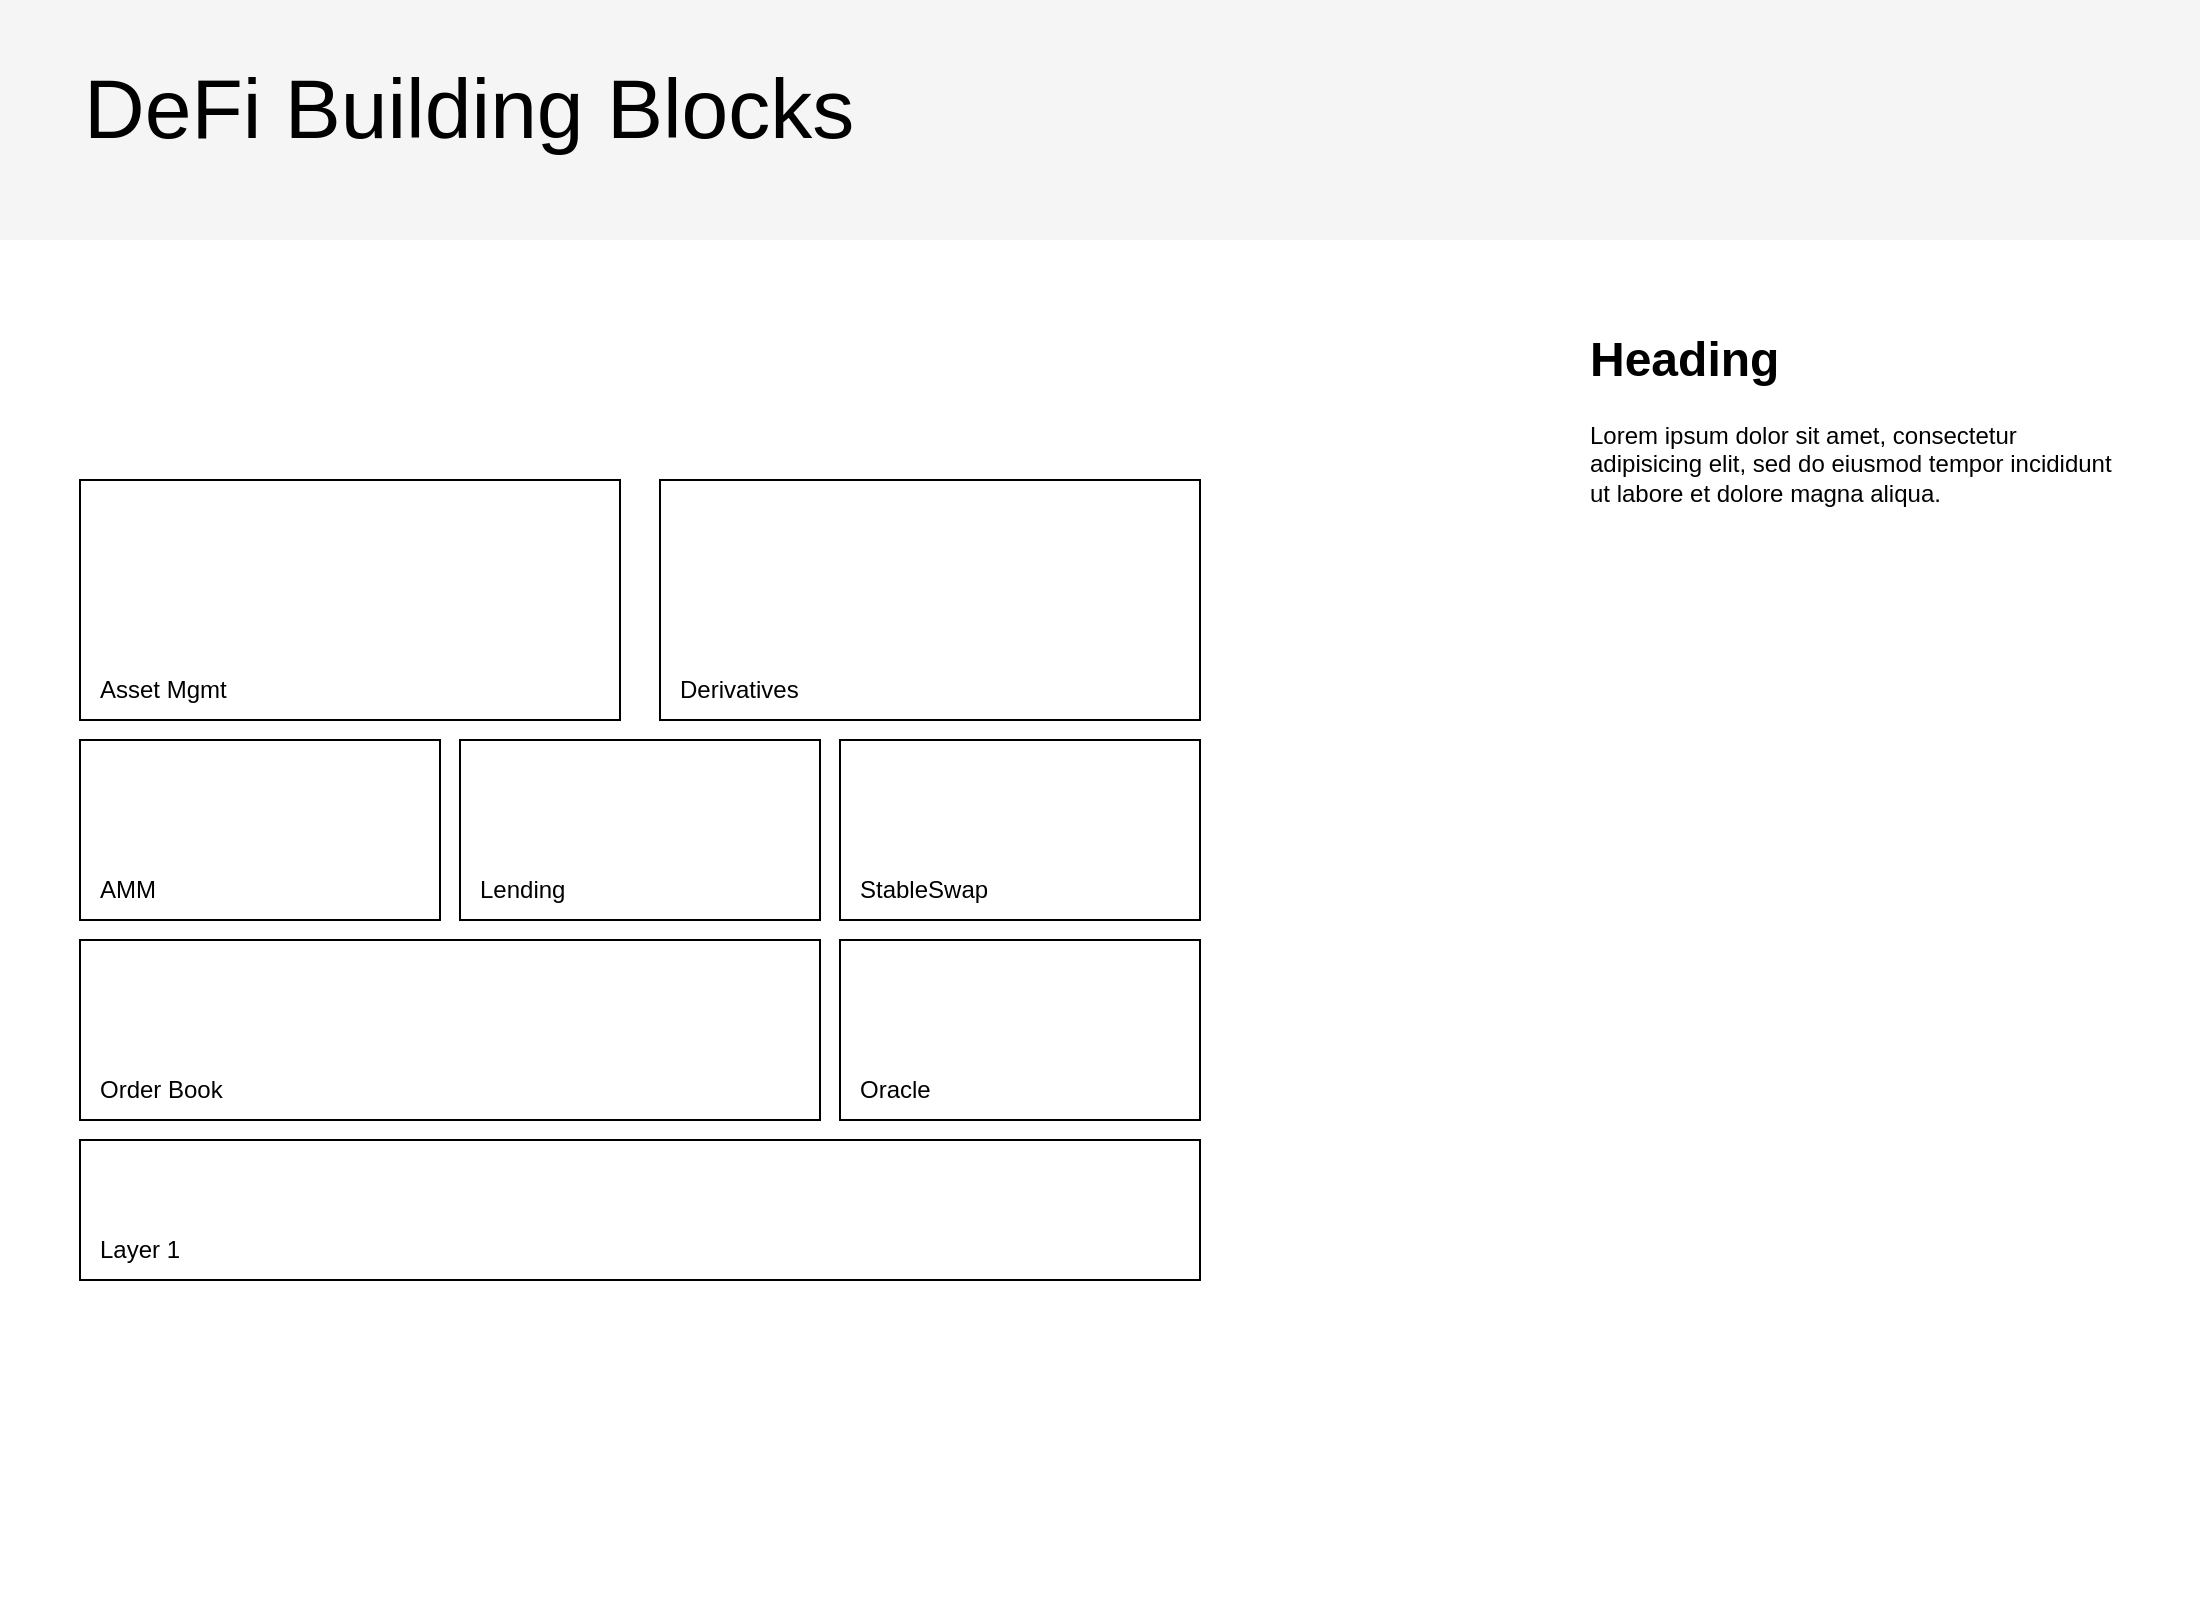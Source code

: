 <mxfile version="16.1.0" type="github">
  <diagram id="8VwZFZ9zexfBooK9MFbY" name="Defi-Building-Blocks">
    <mxGraphModel dx="1673" dy="929" grid="1" gridSize="10" guides="1" tooltips="1" connect="1" arrows="1" fold="1" page="1" pageScale="1" pageWidth="1100" pageHeight="850" math="0" shadow="0">
      <root>
        <mxCell id="0" />
        <mxCell id="1" parent="0" />
        <mxCell id="vzfJL-W1l42EQh61Vusk-14" value="" style="rounded=0;whiteSpace=wrap;html=1;" vertex="1" parent="1">
          <mxGeometry x="230" y="370" width="180" height="90" as="geometry" />
        </mxCell>
        <mxCell id="vzfJL-W1l42EQh61Vusk-1" value="" style="rounded=0;whiteSpace=wrap;html=1;" vertex="1" parent="1">
          <mxGeometry x="40" y="570" width="560" height="70" as="geometry" />
        </mxCell>
        <mxCell id="vzfJL-W1l42EQh61Vusk-2" value="" style="rounded=0;whiteSpace=wrap;html=1;" vertex="1" parent="1">
          <mxGeometry x="40" y="470" width="370" height="90" as="geometry" />
        </mxCell>
        <mxCell id="vzfJL-W1l42EQh61Vusk-3" value="" style="rounded=0;whiteSpace=wrap;html=1;" vertex="1" parent="1">
          <mxGeometry x="420" y="470" width="180" height="90" as="geometry" />
        </mxCell>
        <mxCell id="vzfJL-W1l42EQh61Vusk-4" value="" style="rounded=0;whiteSpace=wrap;html=1;" vertex="1" parent="1">
          <mxGeometry x="40" y="370" width="180" height="90" as="geometry" />
        </mxCell>
        <mxCell id="vzfJL-W1l42EQh61Vusk-5" value="" style="rounded=0;whiteSpace=wrap;html=1;" vertex="1" parent="1">
          <mxGeometry x="40" y="240" width="270" height="120" as="geometry" />
        </mxCell>
        <mxCell id="vzfJL-W1l42EQh61Vusk-6" value="" style="rounded=0;whiteSpace=wrap;html=1;fillColor=#f5f5f5;fontColor=#333333;strokeColor=none;" vertex="1" parent="1">
          <mxGeometry width="1100" height="120" as="geometry" />
        </mxCell>
        <mxCell id="vzfJL-W1l42EQh61Vusk-7" value="&lt;h1&gt;Heading&lt;/h1&gt;&lt;p&gt;Lorem ipsum dolor sit amet, consectetur adipisicing elit, sed do eiusmod tempor incididunt ut labore et dolore magna aliqua.&lt;/p&gt;" style="text;html=1;strokeColor=none;fillColor=none;spacing=5;spacingTop=-20;whiteSpace=wrap;overflow=hidden;rounded=0;" vertex="1" parent="1">
          <mxGeometry x="790" y="160" width="280" height="640" as="geometry" />
        </mxCell>
        <mxCell id="vzfJL-W1l42EQh61Vusk-9" value="DeFi Building Blocks" style="text;html=1;strokeColor=none;fillColor=none;align=left;verticalAlign=middle;whiteSpace=wrap;rounded=0;fontSize=42;" vertex="1" parent="1">
          <mxGeometry x="40" y="40" width="400" height="30" as="geometry" />
        </mxCell>
        <mxCell id="vzfJL-W1l42EQh61Vusk-10" value="Layer 1" style="text;html=1;strokeColor=none;fillColor=none;align=left;verticalAlign=middle;whiteSpace=wrap;rounded=0;fontSize=12;spacingLeft=8;" vertex="1" parent="1">
          <mxGeometry x="40" y="610" width="80" height="30" as="geometry" />
        </mxCell>
        <mxCell id="vzfJL-W1l42EQh61Vusk-11" value="Order Book" style="text;html=1;strokeColor=none;fillColor=none;align=left;verticalAlign=middle;whiteSpace=wrap;rounded=0;fontSize=12;spacingLeft=8;" vertex="1" parent="1">
          <mxGeometry x="40" y="530" width="120" height="30" as="geometry" />
        </mxCell>
        <mxCell id="vzfJL-W1l42EQh61Vusk-12" value="Oracle" style="text;html=1;strokeColor=none;fillColor=none;align=left;verticalAlign=middle;whiteSpace=wrap;rounded=0;fontSize=12;spacingLeft=8;" vertex="1" parent="1">
          <mxGeometry x="420" y="530" width="80" height="30" as="geometry" />
        </mxCell>
        <mxCell id="vzfJL-W1l42EQh61Vusk-13" value="Lending" style="text;html=1;strokeColor=none;fillColor=none;align=left;verticalAlign=middle;whiteSpace=wrap;rounded=0;fontSize=12;spacingLeft=8;" vertex="1" parent="1">
          <mxGeometry x="230" y="430" width="80" height="30" as="geometry" />
        </mxCell>
        <mxCell id="vzfJL-W1l42EQh61Vusk-15" value="" style="rounded=0;whiteSpace=wrap;html=1;" vertex="1" parent="1">
          <mxGeometry x="420" y="370" width="180" height="90" as="geometry" />
        </mxCell>
        <mxCell id="vzfJL-W1l42EQh61Vusk-16" value="AMM" style="text;html=1;strokeColor=none;fillColor=none;align=left;verticalAlign=middle;whiteSpace=wrap;rounded=0;fontSize=12;spacingLeft=8;" vertex="1" parent="1">
          <mxGeometry x="40" y="430" width="80" height="30" as="geometry" />
        </mxCell>
        <mxCell id="vzfJL-W1l42EQh61Vusk-17" value="StableSwap" style="text;html=1;strokeColor=none;fillColor=none;align=left;verticalAlign=middle;whiteSpace=wrap;rounded=0;fontSize=12;spacingLeft=8;" vertex="1" parent="1">
          <mxGeometry x="420" y="430" width="80" height="30" as="geometry" />
        </mxCell>
        <mxCell id="vzfJL-W1l42EQh61Vusk-18" value="" style="rounded=0;whiteSpace=wrap;html=1;" vertex="1" parent="1">
          <mxGeometry x="330" y="240" width="270" height="120" as="geometry" />
        </mxCell>
        <mxCell id="vzfJL-W1l42EQh61Vusk-19" value="Asset Mgmt" style="text;html=1;strokeColor=none;fillColor=none;align=left;verticalAlign=middle;whiteSpace=wrap;rounded=0;fontSize=12;spacingLeft=8;" vertex="1" parent="1">
          <mxGeometry x="40" y="330" width="80" height="30" as="geometry" />
        </mxCell>
        <mxCell id="vzfJL-W1l42EQh61Vusk-20" value="Derivatives" style="text;html=1;strokeColor=none;fillColor=none;align=left;verticalAlign=middle;whiteSpace=wrap;rounded=0;fontSize=12;spacingLeft=8;" vertex="1" parent="1">
          <mxGeometry x="330" y="330" width="80" height="30" as="geometry" />
        </mxCell>
      </root>
    </mxGraphModel>
  </diagram>
</mxfile>
